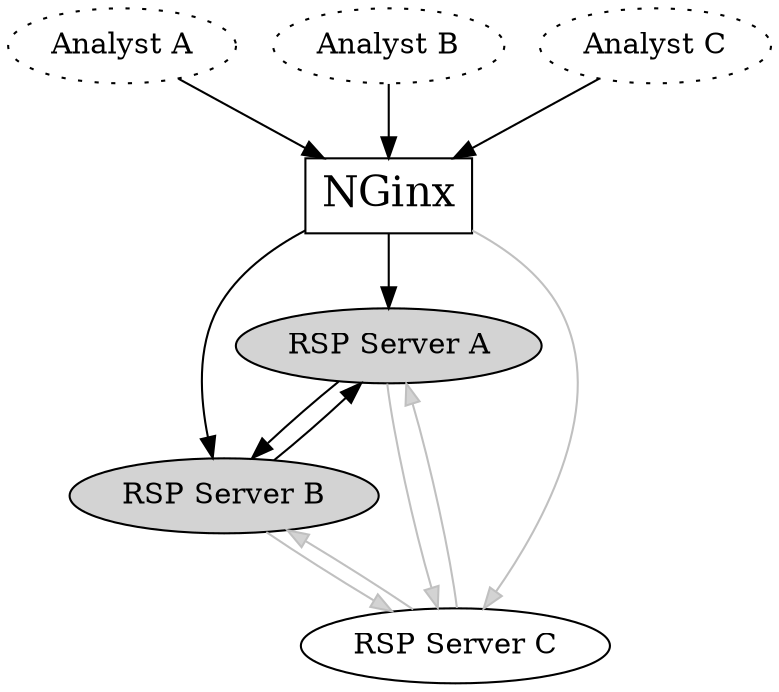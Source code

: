 digraph availability {
  analysta [label="Analyst A", style="dotted"];
  analystb [label="Analyst B", style="dotted"];
  analystc [label="Analyst C", style="dotted"];
  nginx [label="NGinx", shape="rect", fontsize="20"];
  rspa [label="RSP Server A", group="RSP", fillcolor="lightgray", style="filled"];
  rspb [label="RSP Server B", group="RSP", fillcolor="lightgray", style="filled"];
  rspc [label="RSP Server C", group="RSP"];
  { rank = "source"; analysta; analystb; analystc; }
  analysta -> nginx;
  analystb -> nginx;
  analystc -> nginx;
  nginx -> rspa;
  nginx -> rspb;
  nginx -> rspc [color="grey", fillcolor="lightgrey"];
  rspa -> rspb;
  rspb -> rspc [color="grey", fillcolor="lightgrey"];
  rspc -> rspa [color="grey", fillcolor="lightgrey"];
  rspb -> rspa;
  rspc -> rspb [color="grey", fillcolor="lightgrey"];
  rspa -> rspc [color="grey", fillcolor="lightgrey"];
}